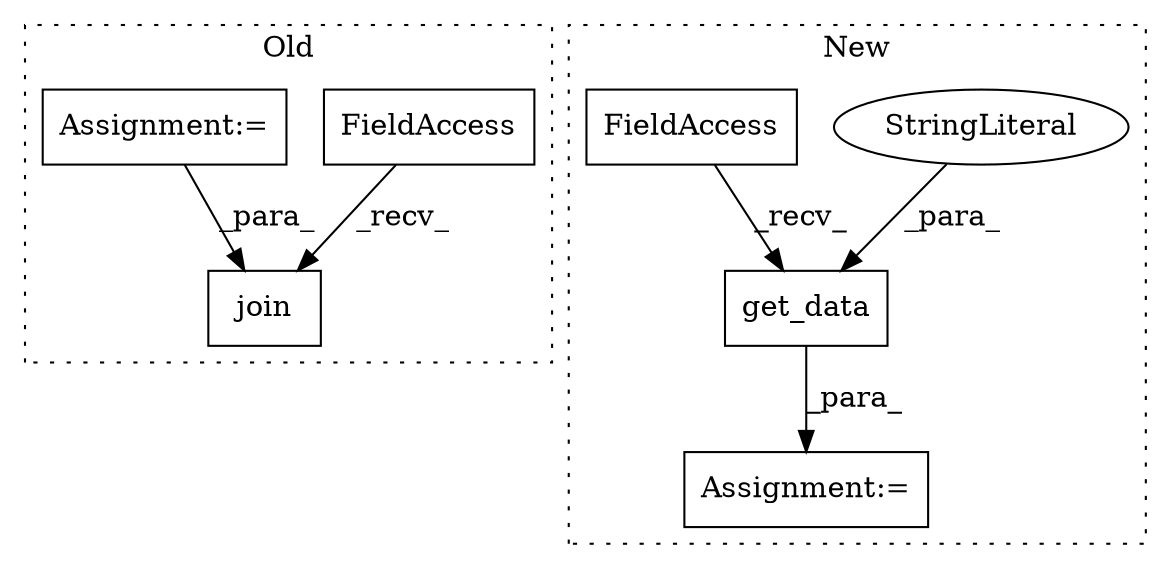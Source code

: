 digraph G {
subgraph cluster0 {
1 [label="join" a="32" s="14661,14675" l="5,1" shape="box"];
3 [label="FieldAccess" a="22" s="14653" l="7" shape="box"];
6 [label="Assignment:=" a="7" s="14740" l="25" shape="box"];
label = "Old";
style="dotted";
}
subgraph cluster1 {
2 [label="get_data" a="32" s="15037,15065" l="9,1" shape="box"];
4 [label="StringLiteral" a="45" s="15046" l="19" shape="ellipse"];
5 [label="FieldAccess" a="22" s="15015" l="21" shape="box"];
7 [label="Assignment:=" a="7" s="15100,15206" l="63,2" shape="box"];
label = "New";
style="dotted";
}
2 -> 7 [label="_para_"];
3 -> 1 [label="_recv_"];
4 -> 2 [label="_para_"];
5 -> 2 [label="_recv_"];
6 -> 1 [label="_para_"];
}